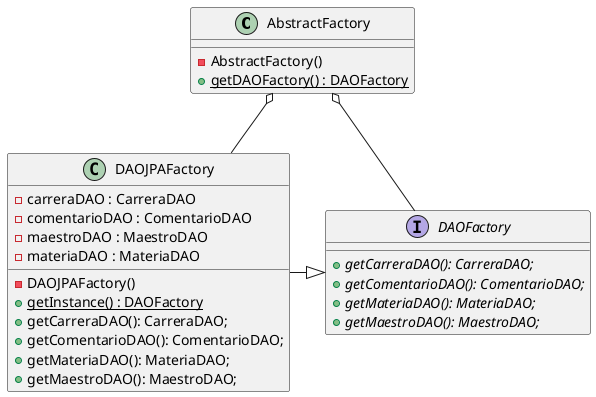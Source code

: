 @startuml
class AbstractFactory{
    
    -AbstractFactory()
    +{static}getDAOFactory() : DAOFactory
}

interface DAOFactory{
        +{abstract} getCarreraDAO(): CarreraDAO;
        +{abstract} getComentarioDAO(): ComentarioDAO;
        +{abstract} getMateriaDAO(): MateriaDAO;
        +{abstract} getMaestroDAO(): MaestroDAO;
}

class DAOJPAFactory {
            -carreraDAO : CarreraDAO
            -comentarioDAO : ComentarioDAO
            -maestroDAO : MaestroDAO
            -materiaDAO : MateriaDAO
            -DAOJPAFactory()
            +{static}getInstance() : DAOFactory
            +getCarreraDAO(): CarreraDAO;
            +getComentarioDAO(): ComentarioDAO;
            +getMateriaDAO(): MateriaDAO;
            +getMaestroDAO(): MaestroDAO;
        }

AbstractFactory o-- DAOFactory
AbstractFactory o-- DAOJPAFactory
DAOFactory <|-left- DAOJPAFactory
@enduml